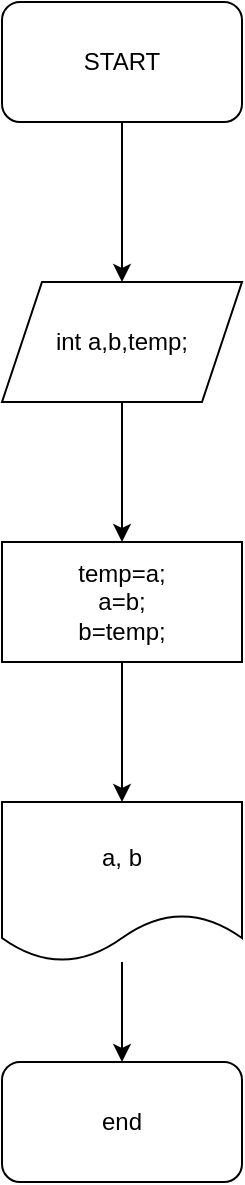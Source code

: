 <mxfile version="23.1.5" type="device">
  <diagram id="C5RBs43oDa-KdzZeNtuy" name="Page-1">
    <mxGraphModel dx="1674" dy="844" grid="1" gridSize="10" guides="1" tooltips="1" connect="1" arrows="1" fold="1" page="1" pageScale="1" pageWidth="827" pageHeight="1169" math="0" shadow="0">
      <root>
        <mxCell id="WIyWlLk6GJQsqaUBKTNV-0" />
        <mxCell id="WIyWlLk6GJQsqaUBKTNV-1" parent="WIyWlLk6GJQsqaUBKTNV-0" />
        <mxCell id="LzZQdiiJyZFPmySE0PN9-2" value="" style="edgeStyle=orthogonalEdgeStyle;rounded=0;orthogonalLoop=1;jettySize=auto;html=1;" parent="WIyWlLk6GJQsqaUBKTNV-1" source="LzZQdiiJyZFPmySE0PN9-0" edge="1">
          <mxGeometry relative="1" as="geometry">
            <mxPoint x="330" y="210" as="targetPoint" />
          </mxGeometry>
        </mxCell>
        <mxCell id="LzZQdiiJyZFPmySE0PN9-0" value="START" style="rounded=1;whiteSpace=wrap;html=1;" parent="WIyWlLk6GJQsqaUBKTNV-1" vertex="1">
          <mxGeometry x="270" y="70" width="120" height="60" as="geometry" />
        </mxCell>
        <mxCell id="LzZQdiiJyZFPmySE0PN9-5" value="" style="edgeStyle=orthogonalEdgeStyle;rounded=0;orthogonalLoop=1;jettySize=auto;html=1;" parent="WIyWlLk6GJQsqaUBKTNV-1" source="LzZQdiiJyZFPmySE0PN9-3" edge="1">
          <mxGeometry relative="1" as="geometry">
            <mxPoint x="330" y="340" as="targetPoint" />
          </mxGeometry>
        </mxCell>
        <mxCell id="LzZQdiiJyZFPmySE0PN9-3" value="int a,b,temp;" style="shape=parallelogram;perimeter=parallelogramPerimeter;whiteSpace=wrap;html=1;fixedSize=1;" parent="WIyWlLk6GJQsqaUBKTNV-1" vertex="1">
          <mxGeometry x="270" y="210" width="120" height="60" as="geometry" />
        </mxCell>
        <mxCell id="LzZQdiiJyZFPmySE0PN9-8" value="" style="edgeStyle=orthogonalEdgeStyle;rounded=0;orthogonalLoop=1;jettySize=auto;html=1;" parent="WIyWlLk6GJQsqaUBKTNV-1" source="LzZQdiiJyZFPmySE0PN9-6" target="LzZQdiiJyZFPmySE0PN9-7" edge="1">
          <mxGeometry relative="1" as="geometry" />
        </mxCell>
        <mxCell id="LzZQdiiJyZFPmySE0PN9-6" value="temp=a;&lt;br&gt;a=b;&lt;br&gt;b=temp;" style="rounded=0;whiteSpace=wrap;html=1;" parent="WIyWlLk6GJQsqaUBKTNV-1" vertex="1">
          <mxGeometry x="270" y="340" width="120" height="60" as="geometry" />
        </mxCell>
        <mxCell id="LzZQdiiJyZFPmySE0PN9-10" style="edgeStyle=orthogonalEdgeStyle;rounded=0;orthogonalLoop=1;jettySize=auto;html=1;entryX=0.5;entryY=0;entryDx=0;entryDy=0;" parent="WIyWlLk6GJQsqaUBKTNV-1" source="LzZQdiiJyZFPmySE0PN9-7" target="LzZQdiiJyZFPmySE0PN9-9" edge="1">
          <mxGeometry relative="1" as="geometry" />
        </mxCell>
        <mxCell id="LzZQdiiJyZFPmySE0PN9-7" value="a, b" style="shape=document;whiteSpace=wrap;html=1;boundedLbl=1;rounded=0;" parent="WIyWlLk6GJQsqaUBKTNV-1" vertex="1">
          <mxGeometry x="270" y="470" width="120" height="80" as="geometry" />
        </mxCell>
        <mxCell id="LzZQdiiJyZFPmySE0PN9-9" value="end" style="rounded=1;whiteSpace=wrap;html=1;" parent="WIyWlLk6GJQsqaUBKTNV-1" vertex="1">
          <mxGeometry x="270" y="600" width="120" height="60" as="geometry" />
        </mxCell>
      </root>
    </mxGraphModel>
  </diagram>
</mxfile>
